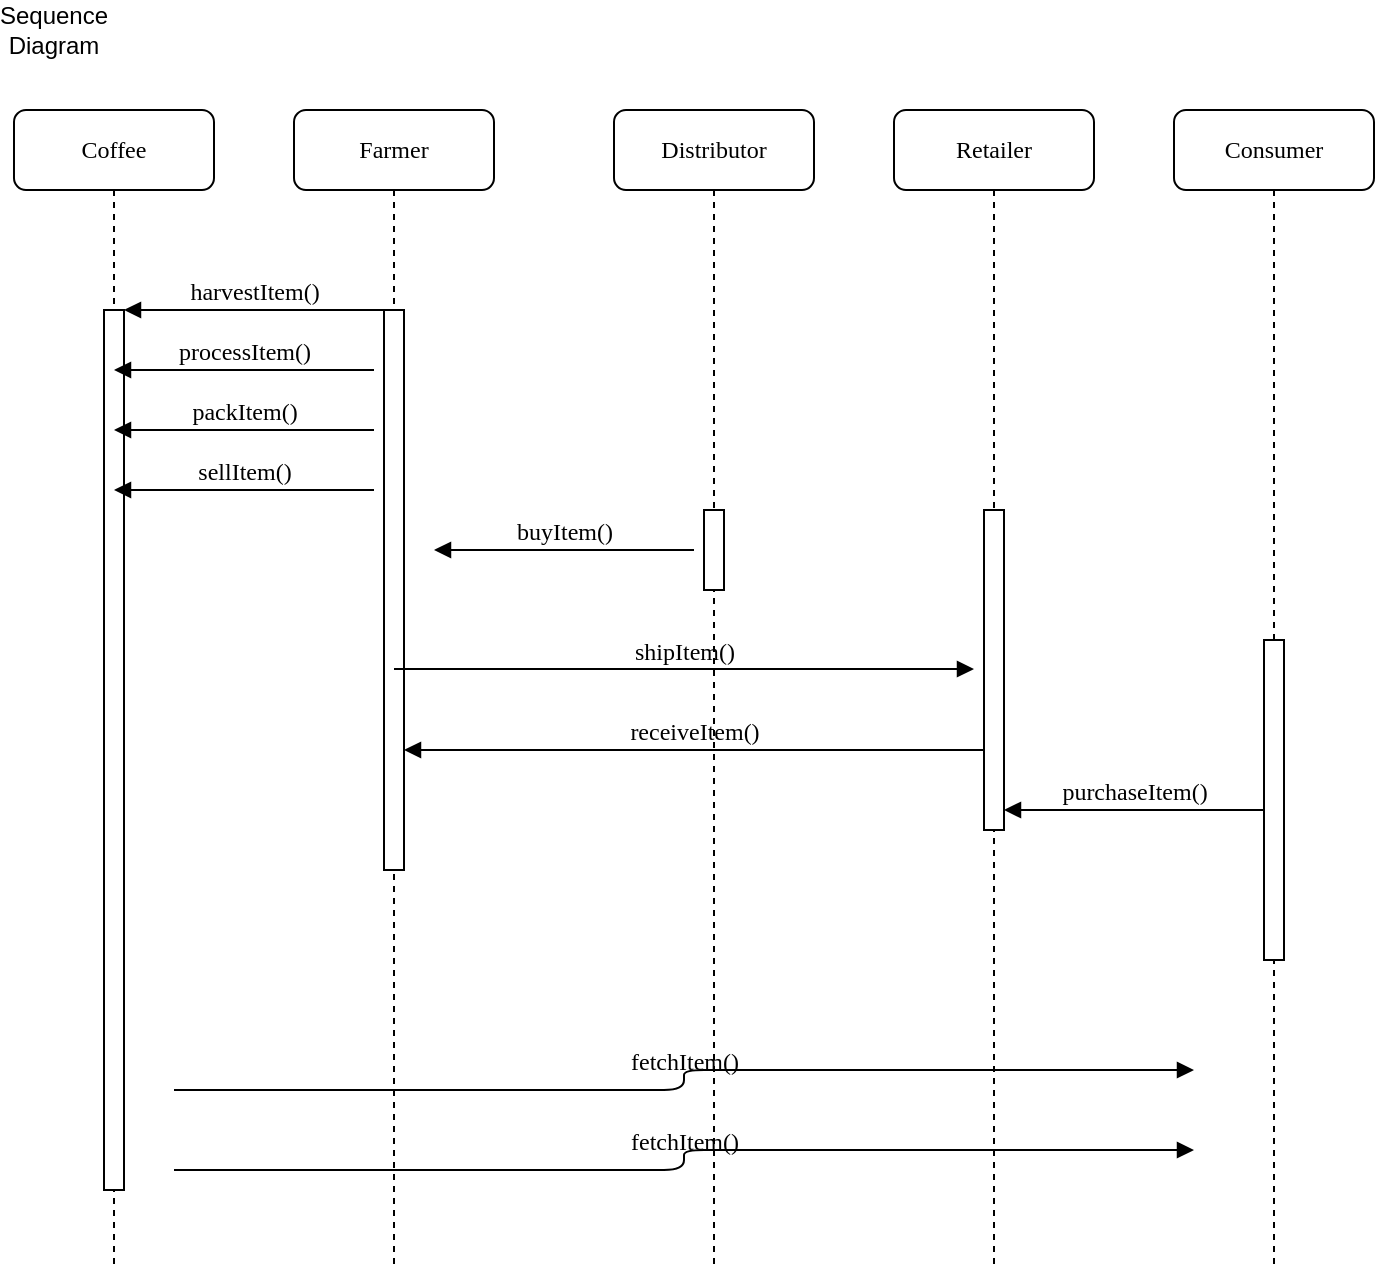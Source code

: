 <mxfile version="13.5.1" type="device"><diagram name="Page-1" id="13e1069c-82ec-6db2-03f1-153e76fe0fe0"><mxGraphModel dx="1346" dy="1003" grid="1" gridSize="10" guides="1" tooltips="1" connect="1" arrows="1" fold="1" page="1" pageScale="1" pageWidth="1100" pageHeight="850" background="#ffffff" math="0" shadow="0"><root><mxCell id="0"/><mxCell id="1" parent="0"/><mxCell id="7baba1c4bc27f4b0-2" value="Farmer" style="shape=umlLifeline;perimeter=lifelinePerimeter;whiteSpace=wrap;html=1;container=1;collapsible=0;recursiveResize=0;outlineConnect=0;rounded=1;shadow=0;comic=0;labelBackgroundColor=none;strokeWidth=1;fontFamily=Verdana;fontSize=12;align=center;" parent="1" vertex="1"><mxGeometry x="240" y="80" width="100" height="580" as="geometry"/></mxCell><mxCell id="7baba1c4bc27f4b0-10" value="" style="html=1;points=[];perimeter=orthogonalPerimeter;rounded=0;shadow=0;comic=0;labelBackgroundColor=none;strokeWidth=1;fontFamily=Verdana;fontSize=12;align=center;" parent="7baba1c4bc27f4b0-2" vertex="1"><mxGeometry x="45" y="100" width="10" height="280" as="geometry"/></mxCell><mxCell id="7baba1c4bc27f4b0-3" value="Distributor" style="shape=umlLifeline;perimeter=lifelinePerimeter;whiteSpace=wrap;html=1;container=1;collapsible=0;recursiveResize=0;outlineConnect=0;rounded=1;shadow=0;comic=0;labelBackgroundColor=none;strokeWidth=1;fontFamily=Verdana;fontSize=12;align=center;" parent="1" vertex="1"><mxGeometry x="400" y="80" width="100" height="580" as="geometry"/></mxCell><mxCell id="7U5nn1pYj0B_PbWqaPPI-4" value="" style="html=1;points=[];perimeter=orthogonalPerimeter;rounded=0;shadow=0;comic=0;labelBackgroundColor=none;strokeWidth=1;fontFamily=Verdana;fontSize=12;align=center;" vertex="1" parent="7baba1c4bc27f4b0-3"><mxGeometry x="45" y="200" width="10" height="40" as="geometry"/></mxCell><mxCell id="7baba1c4bc27f4b0-4" value="Retailer" style="shape=umlLifeline;perimeter=lifelinePerimeter;whiteSpace=wrap;html=1;container=1;collapsible=0;recursiveResize=0;outlineConnect=0;rounded=1;shadow=0;comic=0;labelBackgroundColor=none;strokeWidth=1;fontFamily=Verdana;fontSize=12;align=center;" parent="1" vertex="1"><mxGeometry x="540" y="80" width="100" height="580" as="geometry"/></mxCell><mxCell id="7baba1c4bc27f4b0-5" value="Consumer" style="shape=umlLifeline;perimeter=lifelinePerimeter;whiteSpace=wrap;html=1;container=1;collapsible=0;recursiveResize=0;outlineConnect=0;rounded=1;shadow=0;comic=0;labelBackgroundColor=none;strokeWidth=1;fontFamily=Verdana;fontSize=12;align=center;" parent="1" vertex="1"><mxGeometry x="680" y="80" width="100" height="580" as="geometry"/></mxCell><mxCell id="7U5nn1pYj0B_PbWqaPPI-10" value="" style="html=1;points=[];perimeter=orthogonalPerimeter;rounded=0;shadow=0;comic=0;labelBackgroundColor=none;strokeWidth=1;fontFamily=Verdana;fontSize=12;align=center;" vertex="1" parent="7baba1c4bc27f4b0-5"><mxGeometry x="45" y="265" width="10" height="160" as="geometry"/></mxCell><mxCell id="7baba1c4bc27f4b0-8" value="Coffee" style="shape=umlLifeline;perimeter=lifelinePerimeter;whiteSpace=wrap;html=1;container=1;collapsible=0;recursiveResize=0;outlineConnect=0;rounded=1;shadow=0;comic=0;labelBackgroundColor=none;strokeWidth=1;fontFamily=Verdana;fontSize=12;align=center;" parent="1" vertex="1"><mxGeometry x="100" y="80" width="100" height="580" as="geometry"/></mxCell><mxCell id="7baba1c4bc27f4b0-9" value="" style="html=1;points=[];perimeter=orthogonalPerimeter;rounded=0;shadow=0;comic=0;labelBackgroundColor=none;strokeWidth=1;fontFamily=Verdana;fontSize=12;align=center;" parent="7baba1c4bc27f4b0-8" vertex="1"><mxGeometry x="45" y="100" width="10" height="440" as="geometry"/></mxCell><mxCell id="7baba1c4bc27f4b0-11" value="harvestItem()" style="html=1;verticalAlign=bottom;endArrow=block;labelBackgroundColor=none;fontFamily=Verdana;fontSize=12;edgeStyle=elbowEdgeStyle;elbow=vertical;exitX=0;exitY=0;exitDx=0;exitDy=0;" parent="1" source="7baba1c4bc27f4b0-10" target="7baba1c4bc27f4b0-9" edge="1"><mxGeometry relative="1" as="geometry"><mxPoint x="220" y="190" as="targetPoint"/></mxGeometry></mxCell><mxCell id="7U5nn1pYj0B_PbWqaPPI-1" value="processItem()" style="html=1;verticalAlign=bottom;endArrow=block;labelBackgroundColor=none;fontFamily=Verdana;fontSize=12;edgeStyle=elbowEdgeStyle;elbow=vertical;exitX=0;exitY=0;exitDx=0;exitDy=0;" edge="1" parent="1"><mxGeometry relative="1" as="geometry"><mxPoint x="280" y="210" as="sourcePoint"/><mxPoint x="150" y="210" as="targetPoint"/></mxGeometry></mxCell><mxCell id="7U5nn1pYj0B_PbWqaPPI-2" value="packItem()" style="html=1;verticalAlign=bottom;endArrow=block;labelBackgroundColor=none;fontFamily=Verdana;fontSize=12;edgeStyle=elbowEdgeStyle;elbow=vertical;exitX=0;exitY=0;exitDx=0;exitDy=0;" edge="1" parent="1"><mxGeometry relative="1" as="geometry"><mxPoint x="280" y="240" as="sourcePoint"/><mxPoint x="150" y="240" as="targetPoint"/></mxGeometry></mxCell><mxCell id="7U5nn1pYj0B_PbWqaPPI-3" value="sellItem()" style="html=1;verticalAlign=bottom;endArrow=block;labelBackgroundColor=none;fontFamily=Verdana;fontSize=12;edgeStyle=elbowEdgeStyle;elbow=horizontal;exitX=0;exitY=0;exitDx=0;exitDy=0;" edge="1" parent="1"><mxGeometry relative="1" as="geometry"><mxPoint x="280" y="270" as="sourcePoint"/><mxPoint x="150" y="270" as="targetPoint"/><mxPoint as="offset"/></mxGeometry></mxCell><mxCell id="7U5nn1pYj0B_PbWqaPPI-5" value="buyItem()" style="html=1;verticalAlign=bottom;endArrow=block;labelBackgroundColor=none;fontFamily=Verdana;fontSize=12;edgeStyle=elbowEdgeStyle;elbow=vertical;exitX=0;exitY=0;exitDx=0;exitDy=0;" edge="1" parent="1"><mxGeometry relative="1" as="geometry"><mxPoint x="440" y="300" as="sourcePoint"/><mxPoint x="310" y="300" as="targetPoint"/><mxPoint as="offset"/></mxGeometry></mxCell><mxCell id="7U5nn1pYj0B_PbWqaPPI-6" value="" style="html=1;points=[];perimeter=orthogonalPerimeter;rounded=0;shadow=0;comic=0;labelBackgroundColor=none;strokeWidth=1;fontFamily=Verdana;fontSize=12;align=center;" vertex="1" parent="1"><mxGeometry x="585" y="280" width="10" height="160" as="geometry"/></mxCell><mxCell id="7U5nn1pYj0B_PbWqaPPI-7" value="shipItem()" style="html=1;verticalAlign=bottom;endArrow=block;labelBackgroundColor=none;fontFamily=Verdana;fontSize=12;edgeStyle=elbowEdgeStyle;elbow=horizontal;exitX=0.5;exitY=0.641;exitDx=0;exitDy=0;exitPerimeter=0;" edge="1" parent="1" source="7baba1c4bc27f4b0-10"><mxGeometry relative="1" as="geometry"><mxPoint x="450" y="359.5" as="sourcePoint"/><mxPoint x="580" y="359.5" as="targetPoint"/><mxPoint as="offset"/></mxGeometry></mxCell><mxCell id="7U5nn1pYj0B_PbWqaPPI-9" value="receiveItem()" style="html=1;verticalAlign=bottom;endArrow=block;labelBackgroundColor=none;fontFamily=Verdana;fontSize=12;edgeStyle=elbowEdgeStyle;elbow=horizontal;exitX=0.5;exitY=0.641;exitDx=0;exitDy=0;exitPerimeter=0;" edge="1" parent="1"><mxGeometry relative="1" as="geometry"><mxPoint x="585" y="400.02" as="sourcePoint"/><mxPoint x="295" y="400" as="targetPoint"/><mxPoint as="offset"/></mxGeometry></mxCell><mxCell id="7U5nn1pYj0B_PbWqaPPI-11" value="purchaseItem()" style="html=1;verticalAlign=bottom;endArrow=block;labelBackgroundColor=none;fontFamily=Verdana;fontSize=12;edgeStyle=elbowEdgeStyle;elbow=vertical;exitX=0;exitY=0;exitDx=0;exitDy=0;" edge="1" parent="1"><mxGeometry relative="1" as="geometry"><mxPoint x="725" y="430" as="sourcePoint"/><mxPoint x="595" y="430" as="targetPoint"/><mxPoint as="offset"/></mxGeometry></mxCell><mxCell id="7U5nn1pYj0B_PbWqaPPI-12" value="fetchItem()" style="html=1;verticalAlign=bottom;endArrow=block;labelBackgroundColor=none;fontFamily=Verdana;fontSize=12;edgeStyle=elbowEdgeStyle;elbow=horizontal;exitX=0.5;exitY=0.641;exitDx=0;exitDy=0;exitPerimeter=0;" edge="1" parent="1"><mxGeometry relative="1" as="geometry"><mxPoint x="180" y="570" as="sourcePoint"/><mxPoint x="690" y="560" as="targetPoint"/><mxPoint as="offset"/></mxGeometry></mxCell><mxCell id="7U5nn1pYj0B_PbWqaPPI-15" value="fetchItem()" style="html=1;verticalAlign=bottom;endArrow=block;labelBackgroundColor=none;fontFamily=Verdana;fontSize=12;edgeStyle=elbowEdgeStyle;elbow=horizontal;exitX=0.5;exitY=0.641;exitDx=0;exitDy=0;exitPerimeter=0;" edge="1" parent="1"><mxGeometry relative="1" as="geometry"><mxPoint x="180" y="610" as="sourcePoint"/><mxPoint x="690" y="600" as="targetPoint"/><mxPoint as="offset"/></mxGeometry></mxCell><mxCell id="7U5nn1pYj0B_PbWqaPPI-16" value="Sequence Diagram" style="text;html=1;strokeColor=none;fillColor=none;align=center;verticalAlign=middle;whiteSpace=wrap;rounded=0;" vertex="1" parent="1"><mxGeometry x="100" y="30" width="40" height="20" as="geometry"/></mxCell></root></mxGraphModel></diagram></mxfile>